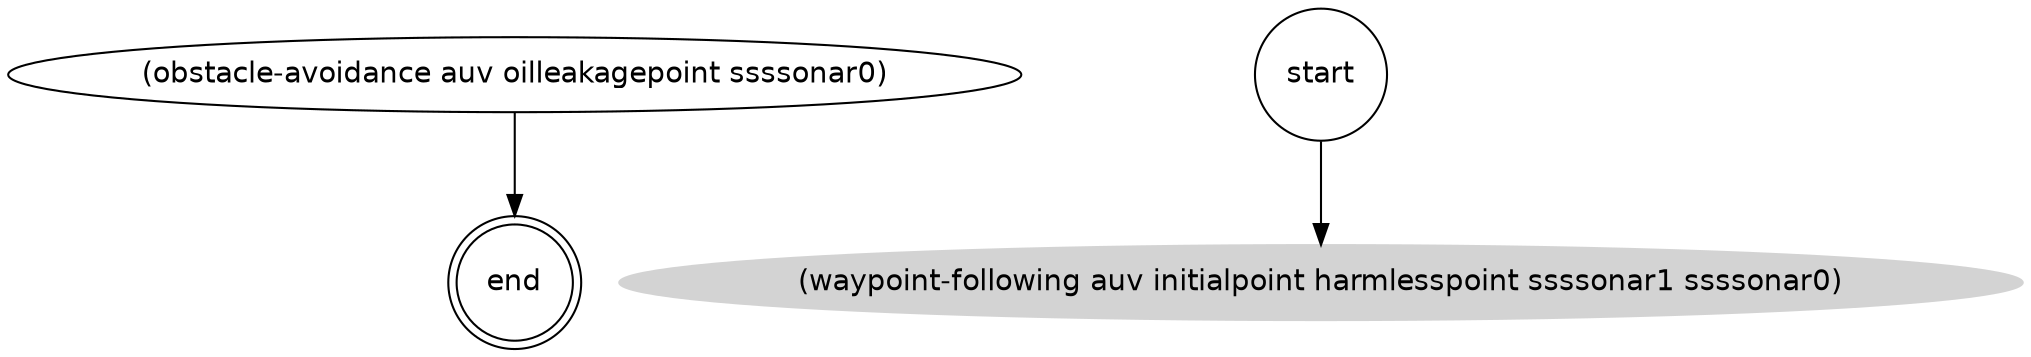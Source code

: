 strict digraph "" {
	graph [fontname=helvetica];
	node [fontname=helvetica,
		label="\N",
		shape=ellipse
	];
	edge [fontname=helvetica];
	"(end)"	[label=end,
		peripheries=2,
		shape=circle];
	"(obstacle-avoidance auv oilleakagepoint ssssonar0)" -> "(end)";
	"(start)"	[label=start,
		peripheries=1,
		shape=circle];
	"(waypoint-following auv initialpoint harmlesspoint ssssonar1 ssssonar0)"	[color=lightgrey,
		style=filled];
	"(start)" -> "(waypoint-following auv initialpoint harmlesspoint ssssonar1 ssssonar0)";
}
